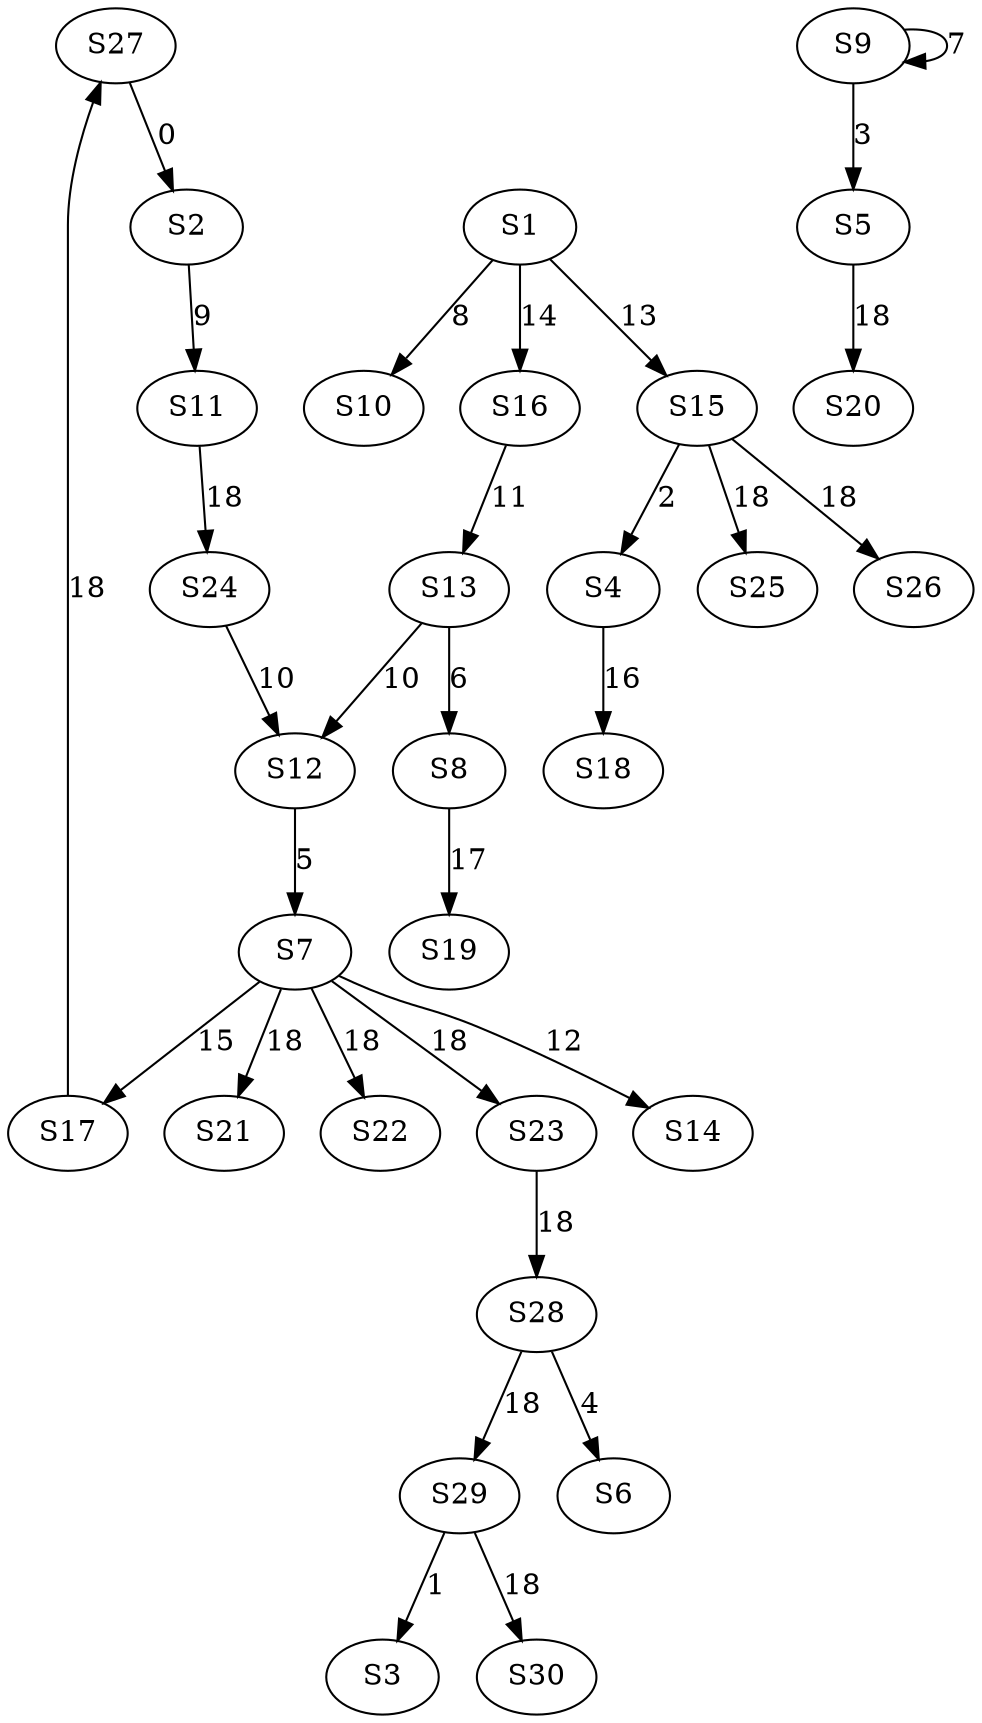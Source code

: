 strict digraph {
	S27 -> S2 [ label = 0 ];
	S29 -> S3 [ label = 1 ];
	S15 -> S4 [ label = 2 ];
	S9 -> S5 [ label = 3 ];
	S28 -> S6 [ label = 4 ];
	S12 -> S7 [ label = 5 ];
	S13 -> S8 [ label = 6 ];
	S9 -> S9 [ label = 7 ];
	S1 -> S10 [ label = 8 ];
	S2 -> S11 [ label = 9 ];
	S13 -> S12 [ label = 10 ];
	S16 -> S13 [ label = 11 ];
	S7 -> S14 [ label = 12 ];
	S1 -> S15 [ label = 13 ];
	S1 -> S16 [ label = 14 ];
	S7 -> S17 [ label = 15 ];
	S4 -> S18 [ label = 16 ];
	S8 -> S19 [ label = 17 ];
	S5 -> S20 [ label = 18 ];
	S7 -> S21 [ label = 18 ];
	S7 -> S22 [ label = 18 ];
	S7 -> S23 [ label = 18 ];
	S11 -> S24 [ label = 18 ];
	S15 -> S25 [ label = 18 ];
	S15 -> S26 [ label = 18 ];
	S17 -> S27 [ label = 18 ];
	S23 -> S28 [ label = 18 ];
	S28 -> S29 [ label = 18 ];
	S29 -> S30 [ label = 18 ];
	S24 -> S12 [ label = 10 ];
}